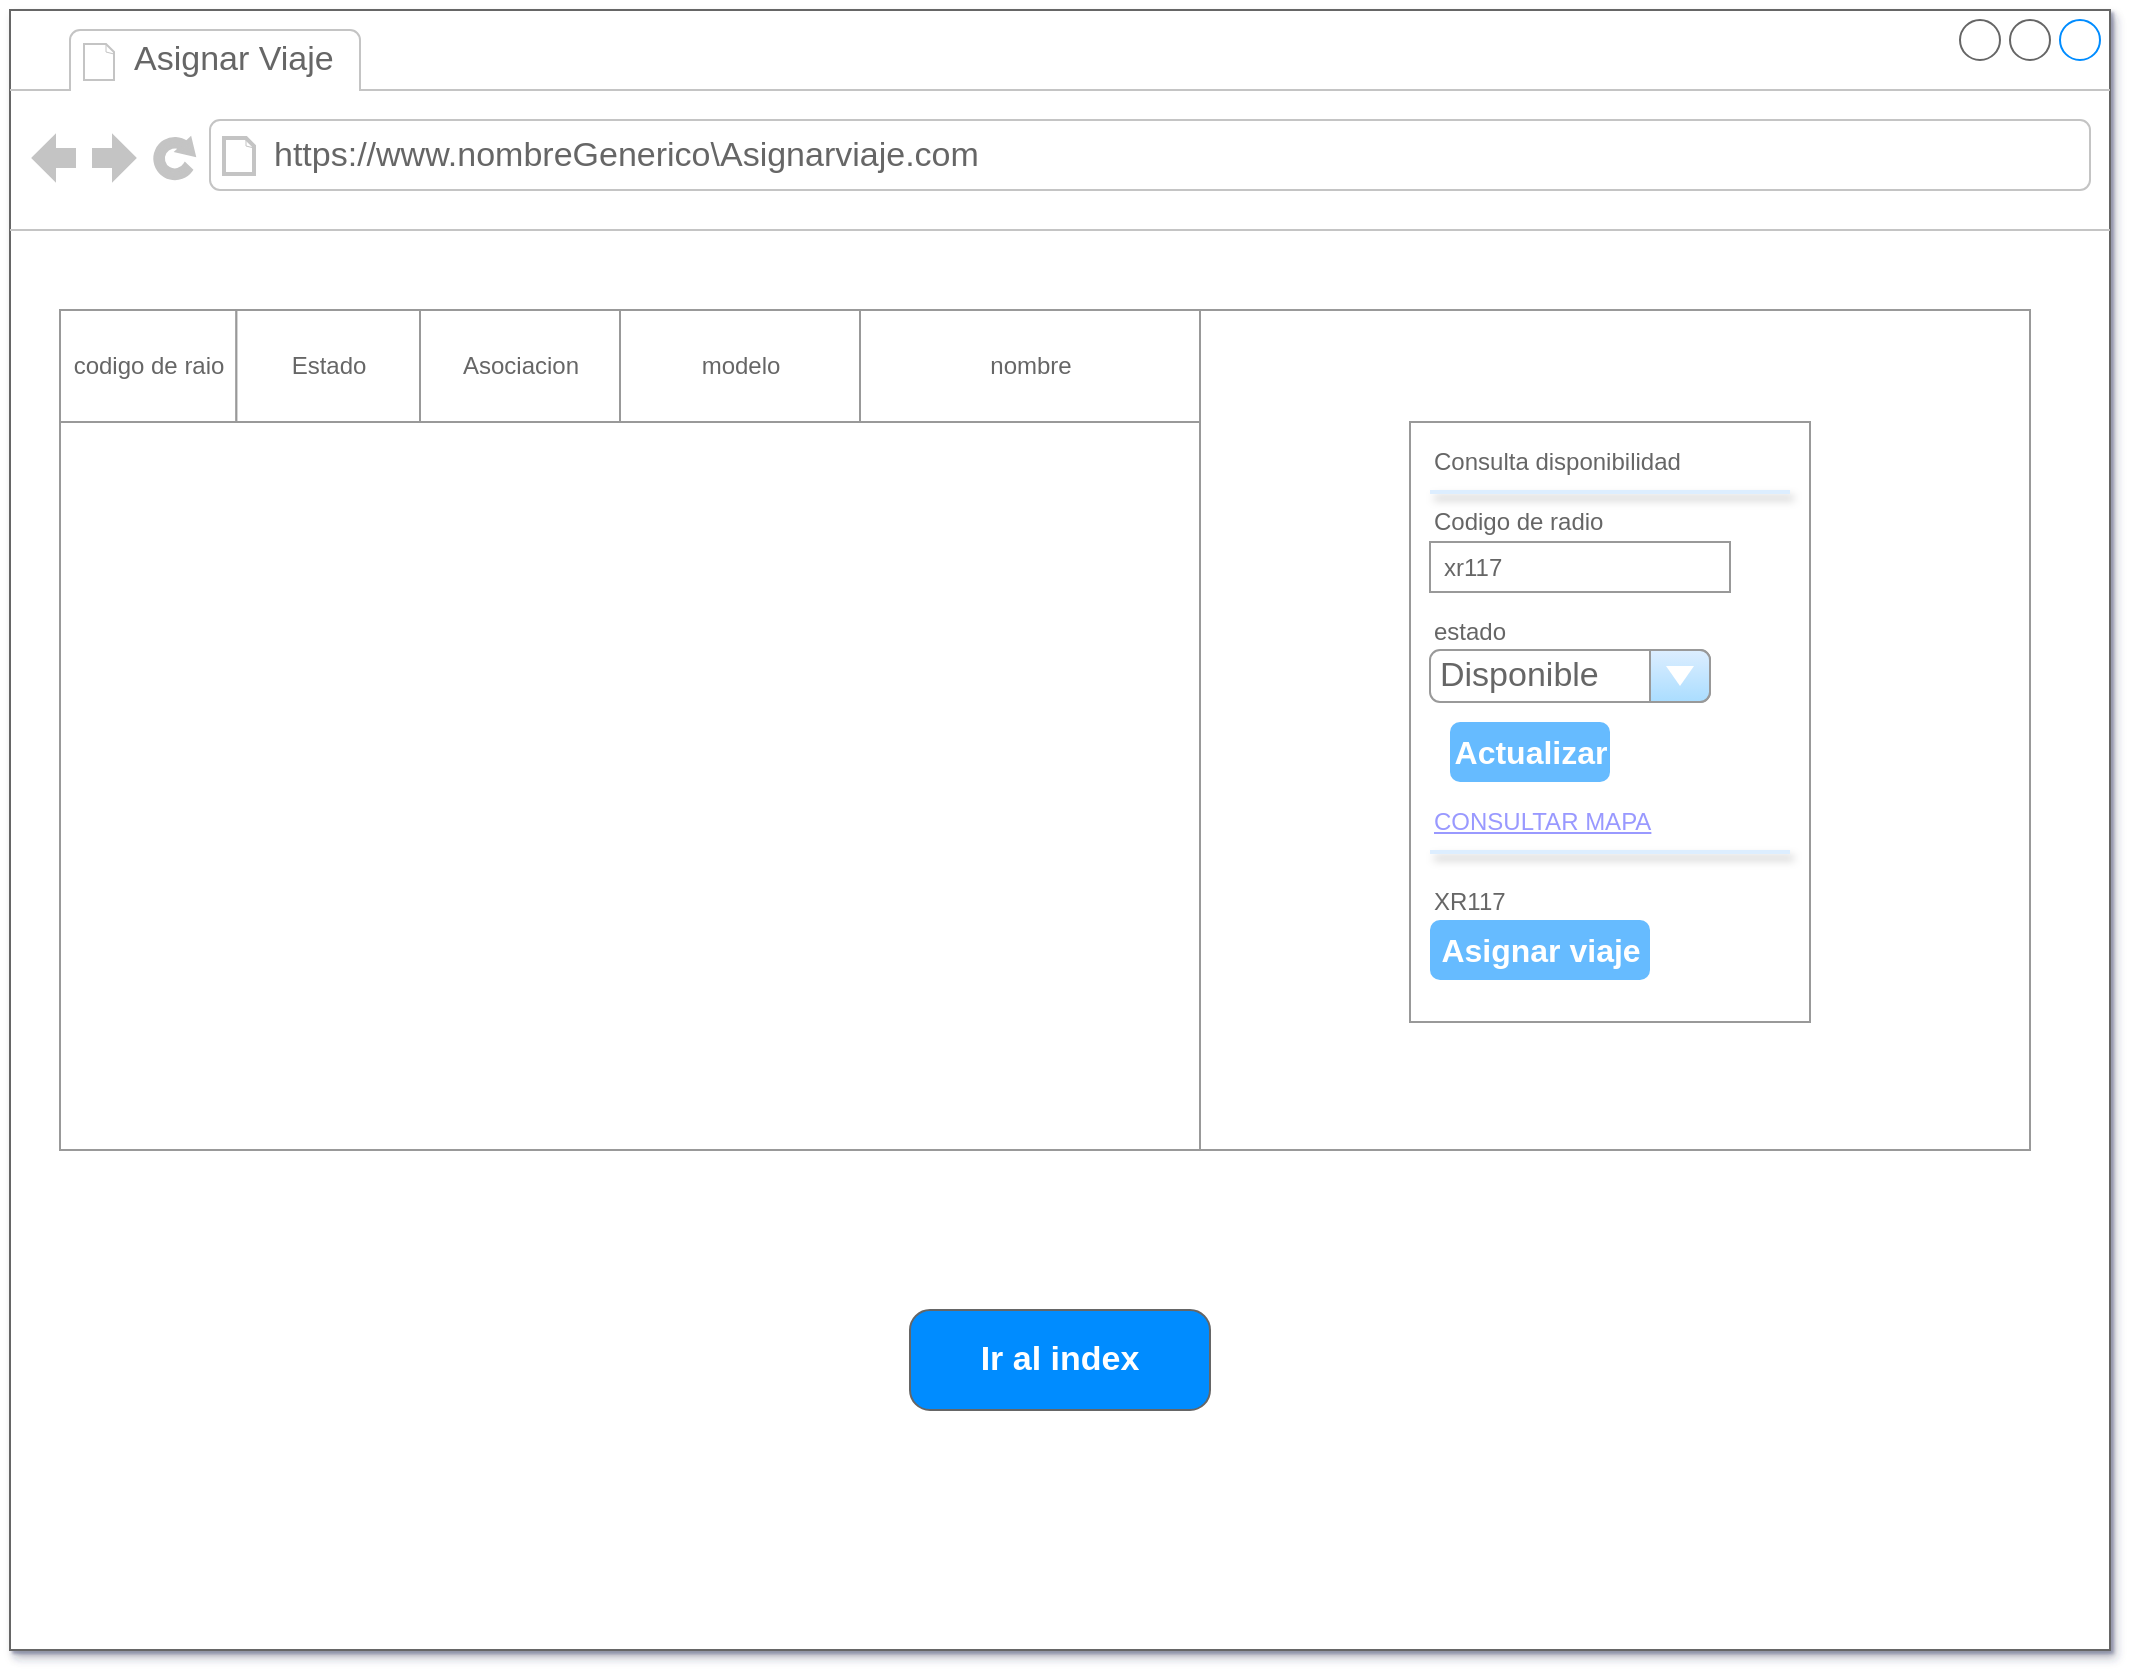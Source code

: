 <mxfile version="20.3.7" type="github"><diagram name="Page-1" id="2cc2dc42-3aac-f2a9-1cec-7a8b7cbee084"><mxGraphModel dx="2605" dy="1672" grid="1" gridSize="10" guides="1" tooltips="1" connect="1" arrows="1" fold="1" page="1" pageScale="1" pageWidth="1100" pageHeight="850" background="none" math="0" shadow="1"><root><mxCell id="0"/><mxCell id="1" parent="0"/><mxCell id="7026571954dc6520-1" value="" style="strokeWidth=1;shadow=1;dashed=0;align=center;html=1;shape=mxgraph.mockup.containers.browserWindow;rSize=0;strokeColor=#666666;mainText=,;recursiveResize=0;rounded=0;labelBackgroundColor=none;fontFamily=Verdana;fontSize=12" parent="1" vertex="1"><mxGeometry x="-100" y="-50" width="1050" height="820" as="geometry"/></mxCell><mxCell id="7026571954dc6520-2" value="Asignar Viaje" style="strokeWidth=1;shadow=0;dashed=0;align=center;html=1;shape=mxgraph.mockup.containers.anchor;fontSize=17;fontColor=#666666;align=left;" parent="7026571954dc6520-1" vertex="1"><mxGeometry x="60" y="12" width="110" height="26" as="geometry"/></mxCell><mxCell id="7026571954dc6520-3" value="https://www.nombreGenerico\Asignarviaje.com" style="strokeWidth=1;shadow=0;dashed=0;align=center;html=1;shape=mxgraph.mockup.containers.anchor;rSize=0;fontSize=17;fontColor=#666666;align=left;" parent="7026571954dc6520-1" vertex="1"><mxGeometry x="130" y="60" width="250" height="26" as="geometry"/></mxCell><mxCell id="SAEGyycfsUfApUYCBZoD-1" value="" style="strokeWidth=1;shadow=0;dashed=0;align=center;html=1;shape=mxgraph.mockup.graphics.rrect;rSize=0;strokeColor=#999999;" vertex="1" parent="7026571954dc6520-1"><mxGeometry x="25" y="150" width="985" height="420" as="geometry"/></mxCell><mxCell id="SAEGyycfsUfApUYCBZoD-2" value="codigo de raio&lt;br&gt;" style="strokeColor=inherit;fillColor=inherit;gradientColor=inherit;strokeWidth=1;shadow=0;dashed=0;align=center;html=1;shape=mxgraph.mockup.graphics.rrect;rSize=0;fontColor=#666666;" vertex="1" parent="SAEGyycfsUfApUYCBZoD-1"><mxGeometry width="88.209" height="56" as="geometry"/></mxCell><mxCell id="SAEGyycfsUfApUYCBZoD-3" value="Estado" style="strokeColor=inherit;fillColor=inherit;gradientColor=inherit;strokeWidth=1;shadow=0;dashed=0;align=center;html=1;shape=mxgraph.mockup.graphics.rrect;rSize=0;fontColor=#666666;" vertex="1" parent="SAEGyycfsUfApUYCBZoD-1"><mxGeometry x="88.21" width="91.79" height="56" as="geometry"/></mxCell><mxCell id="SAEGyycfsUfApUYCBZoD-4" value="Asociacion" style="strokeColor=inherit;fillColor=inherit;gradientColor=inherit;strokeWidth=1;shadow=0;dashed=0;align=center;html=1;shape=mxgraph.mockup.graphics.rrect;rSize=0;fontColor=#666666;" vertex="1" parent="SAEGyycfsUfApUYCBZoD-1"><mxGeometry x="180" width="100" height="56" as="geometry"/></mxCell><mxCell id="SAEGyycfsUfApUYCBZoD-5" value="modelo" style="strokeColor=inherit;fillColor=inherit;gradientColor=inherit;strokeWidth=1;shadow=0;dashed=0;align=center;html=1;shape=mxgraph.mockup.graphics.rrect;rSize=0;fontColor=#666666;" vertex="1" parent="SAEGyycfsUfApUYCBZoD-1"><mxGeometry x="280" width="120" height="56" as="geometry"/></mxCell><mxCell id="SAEGyycfsUfApUYCBZoD-20" value="" style="strokeColor=inherit;fillColor=inherit;gradientColor=inherit;strokeWidth=1;shadow=0;dashed=0;align=center;html=1;shape=mxgraph.mockup.graphics.rrect;rSize=0;fontColor=#666666;" vertex="1" parent="SAEGyycfsUfApUYCBZoD-1"><mxGeometry y="56" width="570" height="364" as="geometry"/></mxCell><mxCell id="SAEGyycfsUfApUYCBZoD-27" value="" style="strokeWidth=1;shadow=0;dashed=0;align=center;html=1;shape=mxgraph.mockup.graphics.anchor;fontColor=#666666;" vertex="1" parent="SAEGyycfsUfApUYCBZoD-1"><mxGeometry y="56" width="32.833" height="28" as="geometry"/></mxCell><mxCell id="SAEGyycfsUfApUYCBZoD-29" value="" style="strokeWidth=1;shadow=0;dashed=0;align=center;html=1;shape=mxgraph.mockup.graphics.anchor;fontColor=#666666;" vertex="1" parent="SAEGyycfsUfApUYCBZoD-1"><mxGeometry x="98.5" y="56" width="213.417" height="28" as="geometry"/></mxCell><mxCell id="SAEGyycfsUfApUYCBZoD-38" value="" style="strokeWidth=1;shadow=0;dashed=0;align=center;html=1;shape=mxgraph.mockup.graphics.anchor;fontColor=#666666;" vertex="1" parent="SAEGyycfsUfApUYCBZoD-1"><mxGeometry x="311.917" y="112" width="82.083" height="28" as="geometry"/></mxCell><mxCell id="SAEGyycfsUfApUYCBZoD-41" value="" style="strokeWidth=1;shadow=0;dashed=0;align=center;html=1;shape=mxgraph.mockup.graphics.anchor;fontColor=#666666;" vertex="1" parent="SAEGyycfsUfApUYCBZoD-1"><mxGeometry x="98.5" y="140" width="213.417" height="28" as="geometry"/></mxCell><mxCell id="SAEGyycfsUfApUYCBZoD-49" value="nombre" style="strokeColor=inherit;fillColor=inherit;gradientColor=inherit;strokeWidth=1;shadow=0;dashed=0;align=center;html=1;shape=mxgraph.mockup.graphics.rrect;rSize=0;fontColor=#666666;" vertex="1" parent="SAEGyycfsUfApUYCBZoD-1"><mxGeometry x="400" width="170" height="56" as="geometry"/></mxCell><mxCell id="SAEGyycfsUfApUYCBZoD-61" value="" style="strokeWidth=1;shadow=0;dashed=0;align=center;html=1;shape=mxgraph.mockup.forms.rrect;rSize=0;strokeColor=#999999;fillColor=#ffffff;" vertex="1" parent="SAEGyycfsUfApUYCBZoD-1"><mxGeometry x="675" y="56" width="200" height="300" as="geometry"/></mxCell><mxCell id="SAEGyycfsUfApUYCBZoD-62" value="Consulta disponibilidad" style="strokeWidth=1;shadow=0;dashed=0;align=center;html=1;shape=mxgraph.mockup.forms.anchor;fontSize=12;fontColor=#666666;align=left;resizeWidth=1;spacingLeft=0;" vertex="1" parent="SAEGyycfsUfApUYCBZoD-61"><mxGeometry width="100" height="20" relative="1" as="geometry"><mxPoint x="10" y="10" as="offset"/></mxGeometry></mxCell><mxCell id="SAEGyycfsUfApUYCBZoD-63" value="" style="shape=line;strokeColor=#ddeeff;strokeWidth=2;html=1;resizeWidth=1;shadow=1;" vertex="1" parent="SAEGyycfsUfApUYCBZoD-61"><mxGeometry width="180" height="10" relative="1" as="geometry"><mxPoint x="10" y="30" as="offset"/></mxGeometry></mxCell><mxCell id="SAEGyycfsUfApUYCBZoD-64" value="Codigo de radio" style="strokeWidth=1;shadow=0;dashed=0;align=center;html=1;shape=mxgraph.mockup.forms.anchor;fontSize=12;fontColor=#666666;align=left;resizeWidth=1;spacingLeft=0;" vertex="1" parent="SAEGyycfsUfApUYCBZoD-61"><mxGeometry width="100" height="20" relative="1" as="geometry"><mxPoint x="10" y="40" as="offset"/></mxGeometry></mxCell><mxCell id="SAEGyycfsUfApUYCBZoD-65" value="xr117" style="strokeWidth=1;shadow=0;dashed=0;align=center;html=1;shape=mxgraph.mockup.forms.rrect;rSize=0;strokeColor=#999999;fontColor=#666666;align=left;spacingLeft=5;resizeWidth=1;" vertex="1" parent="SAEGyycfsUfApUYCBZoD-61"><mxGeometry width="150" height="25" relative="1" as="geometry"><mxPoint x="10" y="60" as="offset"/></mxGeometry></mxCell><mxCell id="SAEGyycfsUfApUYCBZoD-66" value="estado" style="strokeWidth=1;shadow=0;dashed=0;align=center;html=1;shape=mxgraph.mockup.forms.anchor;fontSize=12;fontColor=#666666;align=left;resizeWidth=1;spacingLeft=0;" vertex="1" parent="SAEGyycfsUfApUYCBZoD-61"><mxGeometry width="100" height="20" relative="1" as="geometry"><mxPoint x="10" y="95" as="offset"/></mxGeometry></mxCell><mxCell id="SAEGyycfsUfApUYCBZoD-68" value="Actualizar" style="strokeWidth=1;shadow=0;dashed=0;align=center;html=1;shape=mxgraph.mockup.forms.rrect;rSize=5;strokeColor=none;fontColor=#ffffff;fillColor=#66bbff;fontSize=16;fontStyle=1;" vertex="1" parent="SAEGyycfsUfApUYCBZoD-61"><mxGeometry y="1" width="80" height="30" relative="1" as="geometry"><mxPoint x="20" y="-150" as="offset"/></mxGeometry></mxCell><mxCell id="SAEGyycfsUfApUYCBZoD-69" value="CONSULTAR MAPA" style="strokeWidth=1;shadow=0;dashed=0;align=center;html=1;shape=mxgraph.mockup.forms.anchor;fontSize=12;fontColor=#9999ff;align=left;spacingLeft=0;fontStyle=4;resizeWidth=1;" vertex="1" parent="SAEGyycfsUfApUYCBZoD-61"><mxGeometry y="1" width="150" height="20" relative="1" as="geometry"><mxPoint x="10" y="-110" as="offset"/></mxGeometry></mxCell><mxCell id="SAEGyycfsUfApUYCBZoD-70" value="" style="shape=line;strokeColor=#ddeeff;strokeWidth=2;html=1;resizeWidth=1;shadow=1;" vertex="1" parent="SAEGyycfsUfApUYCBZoD-61"><mxGeometry y="1" width="180" height="10" relative="1" as="geometry"><mxPoint x="10" y="-90" as="offset"/></mxGeometry></mxCell><mxCell id="SAEGyycfsUfApUYCBZoD-71" value="XR117" style="strokeWidth=1;shadow=0;dashed=0;align=center;html=1;shape=mxgraph.mockup.forms.anchor;fontSize=12;fontColor=#666666;align=left;spacingLeft=0;resizeWidth=1;" vertex="1" parent="SAEGyycfsUfApUYCBZoD-61"><mxGeometry y="1" width="150" height="20" relative="1" as="geometry"><mxPoint x="10" y="-70" as="offset"/></mxGeometry></mxCell><mxCell id="SAEGyycfsUfApUYCBZoD-72" value="Asignar viaje" style="strokeWidth=1;shadow=0;dashed=0;align=center;html=1;shape=mxgraph.mockup.forms.rrect;rSize=5;strokeColor=none;fontColor=#ffffff;fillColor=#66bbff;fontSize=16;fontStyle=1;" vertex="1" parent="SAEGyycfsUfApUYCBZoD-61"><mxGeometry y="1" width="110" height="30" relative="1" as="geometry"><mxPoint x="10" y="-51" as="offset"/></mxGeometry></mxCell><mxCell id="SAEGyycfsUfApUYCBZoD-78" value="Disponible" style="strokeWidth=1;shadow=0;dashed=0;align=center;html=1;shape=mxgraph.mockup.forms.comboBox;strokeColor=#999999;fillColor=#ddeeff;align=left;fillColor2=#aaddff;mainText=;fontColor=#666666;fontSize=17;spacingLeft=3;" vertex="1" parent="SAEGyycfsUfApUYCBZoD-61"><mxGeometry x="10" y="114" width="140" height="26" as="geometry"/></mxCell><mxCell id="SAEGyycfsUfApUYCBZoD-85" value="Ir al index" style="strokeWidth=1;shadow=0;dashed=0;align=center;html=1;shape=mxgraph.mockup.buttons.button;strokeColor=#666666;fontColor=#ffffff;mainText=;buttonStyle=round;fontSize=17;fontStyle=1;fillColor=#008cff;whiteSpace=wrap;" vertex="1" parent="7026571954dc6520-1"><mxGeometry x="450" y="650" width="150" height="50" as="geometry"/></mxCell></root></mxGraphModel></diagram></mxfile>